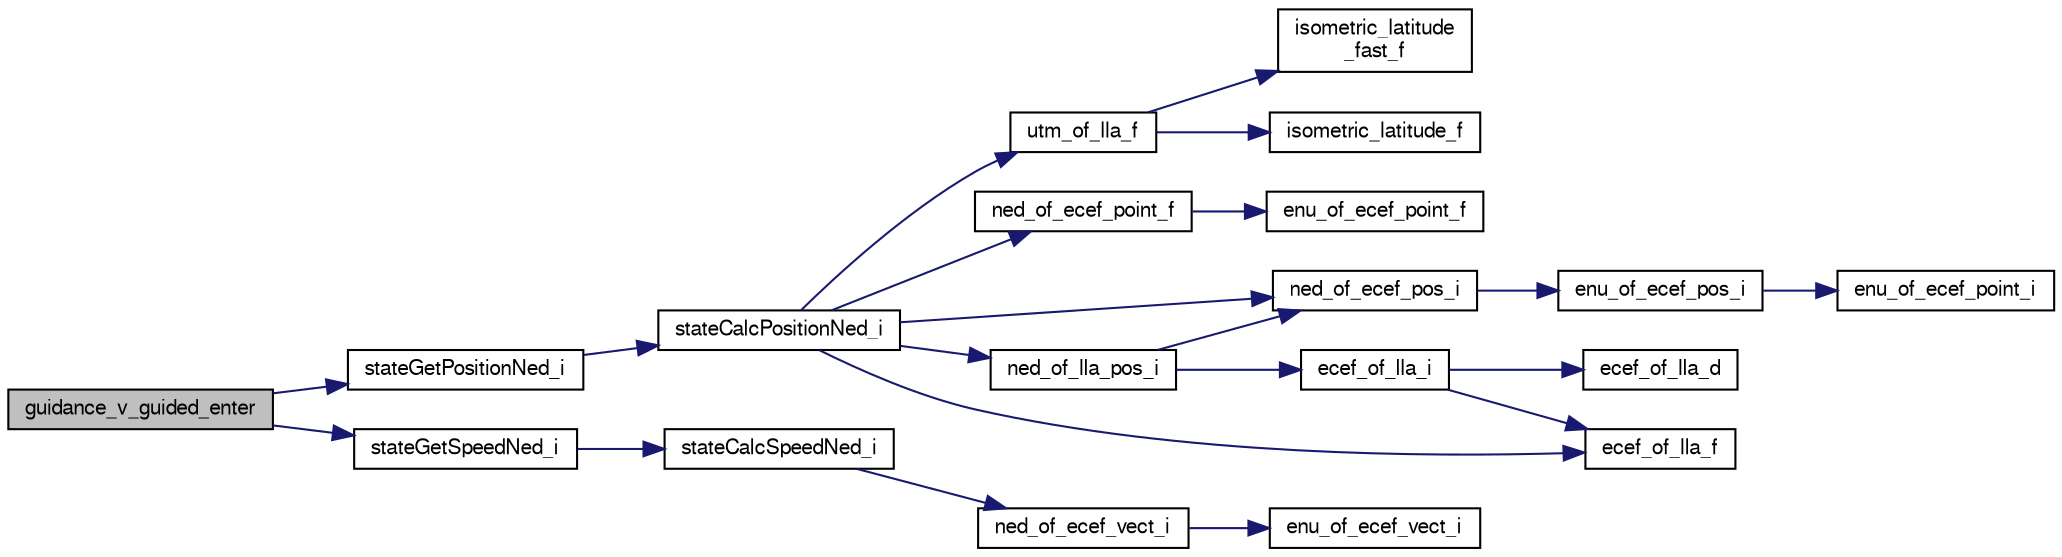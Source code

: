 digraph "guidance_v_guided_enter"
{
  edge [fontname="FreeSans",fontsize="10",labelfontname="FreeSans",labelfontsize="10"];
  node [fontname="FreeSans",fontsize="10",shape=record];
  rankdir="LR";
  Node1 [label="guidance_v_guided_enter",height=0.2,width=0.4,color="black", fillcolor="grey75", style="filled", fontcolor="black"];
  Node1 -> Node2 [color="midnightblue",fontsize="10",style="solid",fontname="FreeSans"];
  Node2 [label="stateGetPositionNed_i",height=0.2,width=0.4,color="black", fillcolor="white", style="filled",URL="$group__state__position.html#gaf9a3b3ed4f6a011ae65d49d78bf4aa25",tooltip="Get position in local NED coordinates (int). "];
  Node2 -> Node3 [color="midnightblue",fontsize="10",style="solid",fontname="FreeSans"];
  Node3 [label="stateCalcPositionNed_i",height=0.2,width=0.4,color="black", fillcolor="white", style="filled",URL="$group__state__position.html#gac60dff329c00697fc9fcc459406293c9"];
  Node3 -> Node4 [color="midnightblue",fontsize="10",style="solid",fontname="FreeSans"];
  Node4 [label="ned_of_ecef_pos_i",height=0.2,width=0.4,color="black", fillcolor="white", style="filled",URL="$group__math__geodetic__int.html#ga55c109fccf11d3699553122869dfd38b",tooltip="Convert a ECEF position to local NED. "];
  Node4 -> Node5 [color="midnightblue",fontsize="10",style="solid",fontname="FreeSans"];
  Node5 [label="enu_of_ecef_pos_i",height=0.2,width=0.4,color="black", fillcolor="white", style="filled",URL="$group__math__geodetic__int.html#ga710a45725431766f0a003ba93cb58a11",tooltip="Convert a ECEF position to local ENU. "];
  Node5 -> Node6 [color="midnightblue",fontsize="10",style="solid",fontname="FreeSans"];
  Node6 [label="enu_of_ecef_point_i",height=0.2,width=0.4,color="black", fillcolor="white", style="filled",URL="$group__math__geodetic__int.html#ga85bcbfc73a43b120465422ec55647573",tooltip="Convert a point from ECEF to local ENU. "];
  Node3 -> Node7 [color="midnightblue",fontsize="10",style="solid",fontname="FreeSans"];
  Node7 [label="ned_of_ecef_point_f",height=0.2,width=0.4,color="black", fillcolor="white", style="filled",URL="$pprz__geodetic__float_8c.html#a3045a5a383aa4ebf5b8a9763773b9b6d"];
  Node7 -> Node8 [color="midnightblue",fontsize="10",style="solid",fontname="FreeSans"];
  Node8 [label="enu_of_ecef_point_f",height=0.2,width=0.4,color="black", fillcolor="white", style="filled",URL="$pprz__geodetic__float_8c.html#a2a82ebdce90a3e41d54f72c5e787fcd0"];
  Node3 -> Node9 [color="midnightblue",fontsize="10",style="solid",fontname="FreeSans"];
  Node9 [label="ecef_of_lla_f",height=0.2,width=0.4,color="black", fillcolor="white", style="filled",URL="$pprz__geodetic__float_8c.html#a65bc5ba8b61d014ca659035759cc001c"];
  Node3 -> Node10 [color="midnightblue",fontsize="10",style="solid",fontname="FreeSans"];
  Node10 [label="ned_of_lla_pos_i",height=0.2,width=0.4,color="black", fillcolor="white", style="filled",URL="$group__math__geodetic__int.html#ga196c47e1d20669076a358d0f4317e093",tooltip="Convert a point from LLA to local NED. "];
  Node10 -> Node11 [color="midnightblue",fontsize="10",style="solid",fontname="FreeSans"];
  Node11 [label="ecef_of_lla_i",height=0.2,width=0.4,color="black", fillcolor="white", style="filled",URL="$group__math__geodetic__int.html#ga386f7bf340618bf1454ca2a3b5086100",tooltip="Convert a LLA to ECEF. "];
  Node11 -> Node9 [color="midnightblue",fontsize="10",style="solid",fontname="FreeSans"];
  Node11 -> Node12 [color="midnightblue",fontsize="10",style="solid",fontname="FreeSans"];
  Node12 [label="ecef_of_lla_d",height=0.2,width=0.4,color="black", fillcolor="white", style="filled",URL="$group__math__geodetic__double.html#gae6608c48696daebf3382f08e655028d9"];
  Node10 -> Node4 [color="midnightblue",fontsize="10",style="solid",fontname="FreeSans"];
  Node3 -> Node13 [color="midnightblue",fontsize="10",style="solid",fontname="FreeSans"];
  Node13 [label="utm_of_lla_f",height=0.2,width=0.4,color="black", fillcolor="white", style="filled",URL="$pprz__geodetic__float_8c.html#af99d4775df518f30b741b49c26eceedd"];
  Node13 -> Node14 [color="midnightblue",fontsize="10",style="solid",fontname="FreeSans"];
  Node14 [label="isometric_latitude_f",height=0.2,width=0.4,color="black", fillcolor="white", style="filled",URL="$pprz__geodetic__float_8c.html#a25c5bd31de0ea0d0caf14a0d217ad3ea"];
  Node13 -> Node15 [color="midnightblue",fontsize="10",style="solid",fontname="FreeSans"];
  Node15 [label="isometric_latitude\l_fast_f",height=0.2,width=0.4,color="black", fillcolor="white", style="filled",URL="$pprz__geodetic__float_8c.html#a21ea1b369f7d4abd984fb89c488dde24"];
  Node1 -> Node16 [color="midnightblue",fontsize="10",style="solid",fontname="FreeSans"];
  Node16 [label="stateGetSpeedNed_i",height=0.2,width=0.4,color="black", fillcolor="white", style="filled",URL="$group__state__velocity.html#gaed641b0c36e2ad2407a97be88ec2506c",tooltip="Get ground speed in local NED coordinates (int). "];
  Node16 -> Node17 [color="midnightblue",fontsize="10",style="solid",fontname="FreeSans"];
  Node17 [label="stateCalcSpeedNed_i",height=0.2,width=0.4,color="black", fillcolor="white", style="filled",URL="$group__state__velocity.html#gaefc74e9c1a2033ec07959a2fde629bd5"];
  Node17 -> Node18 [color="midnightblue",fontsize="10",style="solid",fontname="FreeSans"];
  Node18 [label="ned_of_ecef_vect_i",height=0.2,width=0.4,color="black", fillcolor="white", style="filled",URL="$group__math__geodetic__int.html#gab4eda479f4c01e96082d8a352f16cfea",tooltip="Rotate a vector from ECEF to NED. "];
  Node18 -> Node19 [color="midnightblue",fontsize="10",style="solid",fontname="FreeSans"];
  Node19 [label="enu_of_ecef_vect_i",height=0.2,width=0.4,color="black", fillcolor="white", style="filled",URL="$group__math__geodetic__int.html#gaf0ee62cd162ca87bc294be6cfd107986",tooltip="Rotate a vector from ECEF to ENU. "];
}
